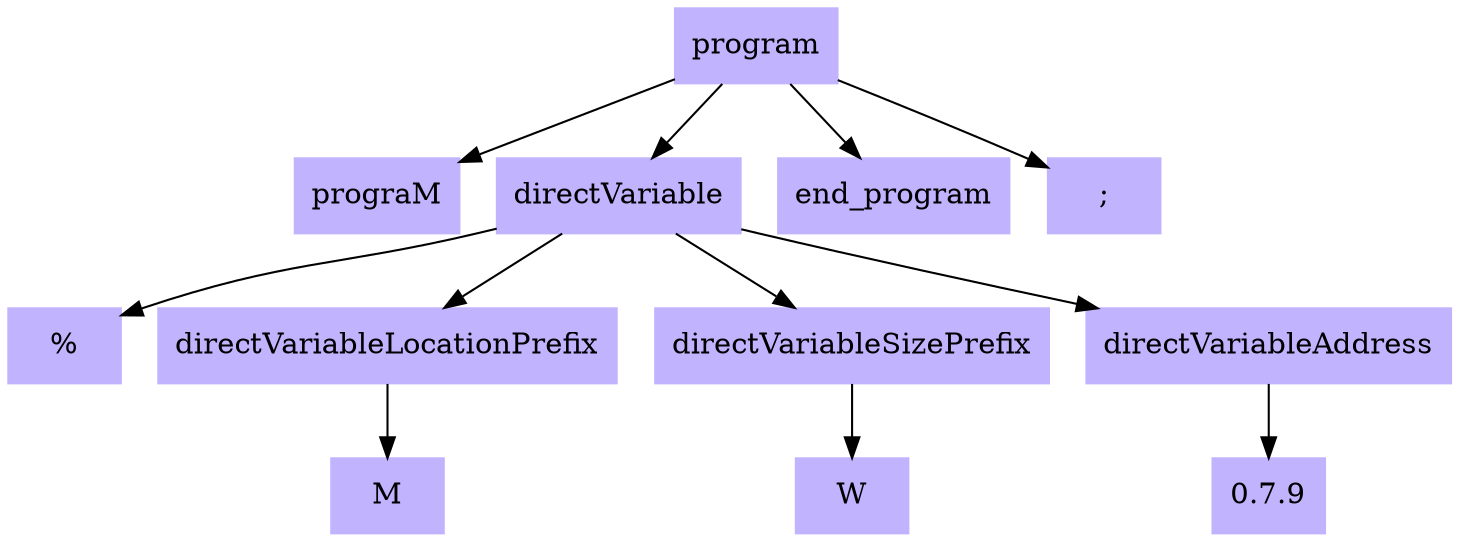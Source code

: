 digraph ParseTree {
node [shape=box, style=filled, color=".7 .3 1.0"];
node0 [label="program"];
node1 [label="prograM"];
node0 -> node1;
node2 [label="directVariable"];
node0 -> node2;
node3 [label="%"];
node2 -> node3;
node4 [label="directVariableLocationPrefix"];
node2 -> node4;
node5 [label="M"];
node4 -> node5;
node6 [label="directVariableSizePrefix"];
node2 -> node6;
node7 [label="W"];
node6 -> node7;
node8 [label="directVariableAddress"];
node2 -> node8;
node9 [label="0.7.9"];
node8 -> node9;
node10 [label="end_program"];
node0 -> node10;
node11 [label=";"];
node0 -> node11;
}
